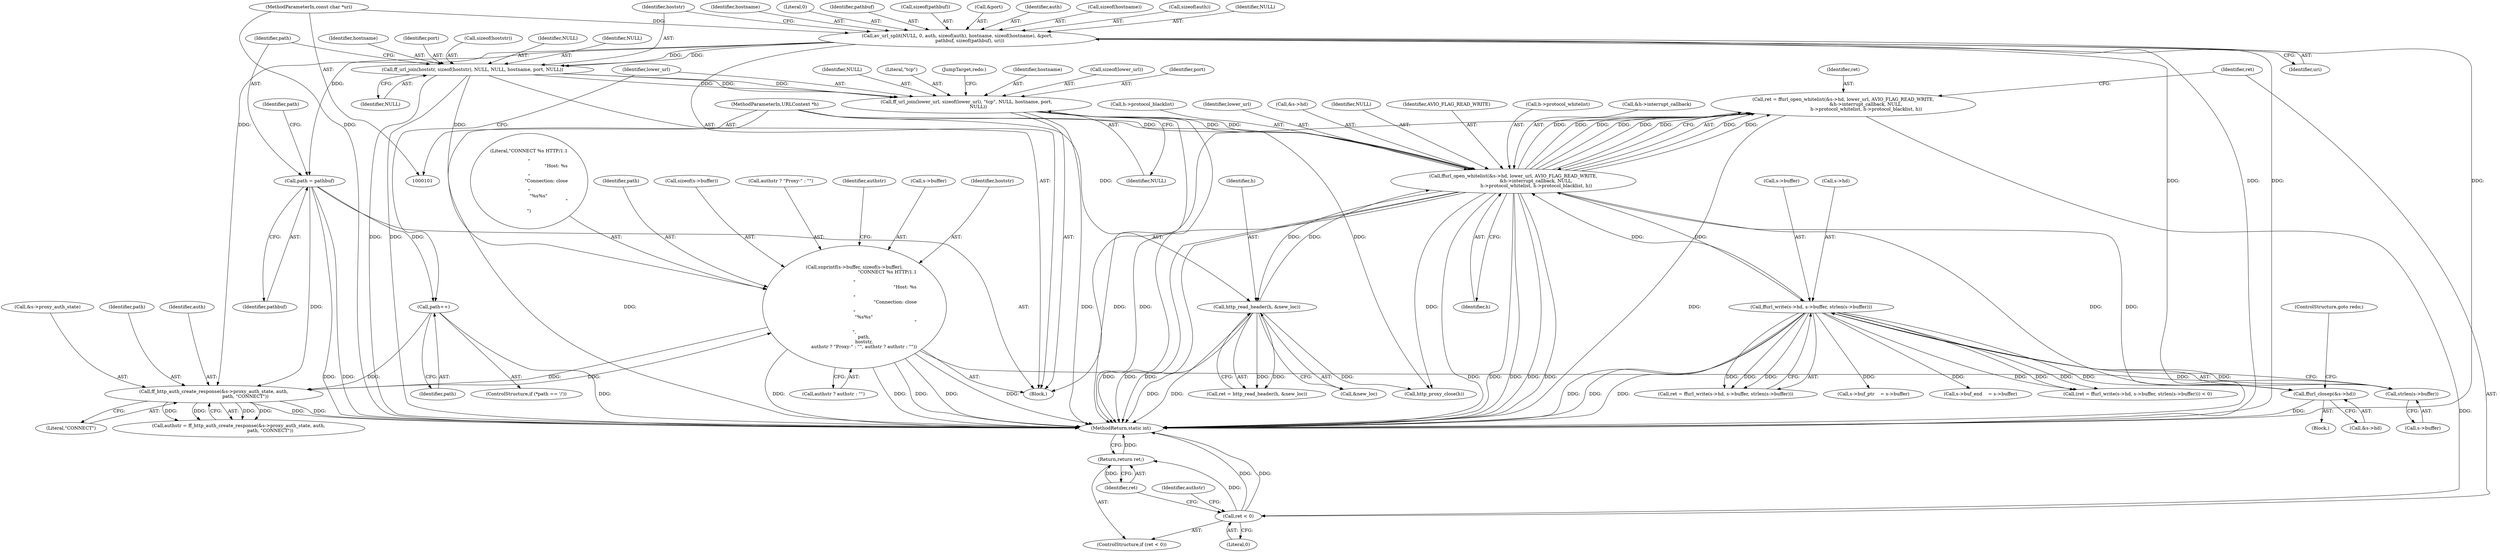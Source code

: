 digraph "0_FFmpeg_2a05c8f813de6f2278827734bf8102291e7484aa_2@API" {
"1000191" [label="(Call,ret = ffurl_open_whitelist(&s->hd, lower_url, AVIO_FLAG_READ_WRITE,\n                               &h->interrupt_callback, NULL,\n                               h->protocol_whitelist, h->protocol_blacklist, h))"];
"1000193" [label="(Call,ffurl_open_whitelist(&s->hd, lower_url, AVIO_FLAG_READ_WRITE,\n                               &h->interrupt_callback, NULL,\n                               h->protocol_whitelist, h->protocol_blacklist, h))"];
"1000254" [label="(Call,ffurl_write(s->hd, s->buffer, strlen(s->buffer)))"];
"1000261" [label="(Call,strlen(s->buffer))"];
"1000228" [label="(Call,snprintf(s->buffer, sizeof(s->buffer),\n             \"CONNECT %s HTTP/1.1\r\n\"\n             \"Host: %s\r\n\"\n             \"Connection: close\r\n\"\n             \"%s%s\"\n             \"\r\n\",\n             path,\n             hoststr,\n             authstr ? \"Proxy-\" : \"\", authstr ? authstr : \"\"))"];
"1000220" [label="(Call,ff_http_auth_create_response(&s->proxy_auth_state, auth,\n                                           path, \"CONNECT\"))"];
"1000147" [label="(Call,av_url_split(NULL, 0, auth, sizeof(auth), hostname, sizeof(hostname), &port,\n                 pathbuf, sizeof(pathbuf), uri))"];
"1000103" [label="(MethodParameterIn,const char *uri)"];
"1000171" [label="(Call,path = pathbuf)"];
"1000179" [label="(Call,path++)"];
"1000162" [label="(Call,ff_url_join(hoststr, sizeof(hoststr), NULL, NULL, hostname, port, NULL))"];
"1000340" [label="(Call,ffurl_closep(&s->hd))"];
"1000181" [label="(Call,ff_url_join(lower_url, sizeof(lower_url), \"tcp\", NULL, hostname, port,\n                NULL))"];
"1000300" [label="(Call,http_read_header(h, &new_loc))"];
"1000102" [label="(MethodParameterIn,URLContext *h)"];
"1000213" [label="(Call,ret < 0)"];
"1000216" [label="(Return,return ret;)"];
"1000258" [label="(Call,s->buffer)"];
"1000251" [label="(Call,(ret = ffurl_write(s->hd, s->buffer, strlen(s->buffer))) < 0)"];
"1000172" [label="(Identifier,path)"];
"1000181" [label="(Call,ff_url_join(lower_url, sizeof(lower_url), \"tcp\", NULL, hostname, port,\n                NULL))"];
"1000170" [label="(Identifier,NULL)"];
"1000228" [label="(Call,snprintf(s->buffer, sizeof(s->buffer),\n             \"CONNECT %s HTTP/1.1\r\n\"\n             \"Host: %s\r\n\"\n             \"Connection: close\r\n\"\n             \"%s%s\"\n             \"\r\n\",\n             path,\n             hoststr,\n             authstr ? \"Proxy-\" : \"\", authstr ? authstr : \"\"))"];
"1000147" [label="(Call,av_url_split(NULL, 0, auth, sizeof(auth), hostname, sizeof(hostname), &port,\n                 pathbuf, sizeof(pathbuf), uri))"];
"1000192" [label="(Identifier,ret)"];
"1000213" [label="(Call,ret < 0)"];
"1000189" [label="(Identifier,NULL)"];
"1000249" [label="(Identifier,authstr)"];
"1000103" [label="(MethodParameterIn,const char *uri)"];
"1000171" [label="(Call,path = pathbuf)"];
"1000298" [label="(Call,ret = http_read_header(h, &new_loc))"];
"1000169" [label="(Identifier,port)"];
"1000174" [label="(ControlStructure,if (*path == '/'))"];
"1000340" [label="(Call,ffurl_closep(&s->hd))"];
"1000220" [label="(Call,ff_http_auth_create_response(&s->proxy_auth_state, auth,\n                                           path, \"CONNECT\"))"];
"1000151" [label="(Call,sizeof(auth))"];
"1000212" [label="(ControlStructure,if (ret < 0))"];
"1000163" [label="(Identifier,hoststr)"];
"1000164" [label="(Call,sizeof(hoststr))"];
"1000186" [label="(Identifier,NULL)"];
"1000300" [label="(Call,http_read_header(h, &new_loc))"];
"1000162" [label="(Call,ff_url_join(hoststr, sizeof(hoststr), NULL, NULL, hostname, port, NULL))"];
"1000221" [label="(Call,&s->proxy_auth_state)"];
"1000182" [label="(Identifier,lower_url)"];
"1000229" [label="(Call,s->buffer)"];
"1000208" [label="(Call,h->protocol_blacklist)"];
"1000226" [label="(Identifier,path)"];
"1000105" [label="(Block,)"];
"1000261" [label="(Call,strlen(s->buffer))"];
"1000198" [label="(Identifier,lower_url)"];
"1000252" [label="(Call,ret = ffurl_write(s->hd, s->buffer, strlen(s->buffer)))"];
"1000363" [label="(Call,http_proxy_close(h))"];
"1000148" [label="(Identifier,NULL)"];
"1000238" [label="(Identifier,hoststr)"];
"1000255" [label="(Call,s->hd)"];
"1000215" [label="(Literal,0)"];
"1000243" [label="(Call,authstr ? authstr : \"\")"];
"1000153" [label="(Identifier,hostname)"];
"1000149" [label="(Literal,0)"];
"1000185" [label="(Literal,\"tcp\")"];
"1000158" [label="(Identifier,pathbuf)"];
"1000166" [label="(Identifier,NULL)"];
"1000191" [label="(Call,ret = ffurl_open_whitelist(&s->hd, lower_url, AVIO_FLAG_READ_WRITE,\n                               &h->interrupt_callback, NULL,\n                               h->protocol_whitelist, h->protocol_blacklist, h))"];
"1000219" [label="(Identifier,authstr)"];
"1000227" [label="(Literal,\"CONNECT\")"];
"1000194" [label="(Call,&s->hd)"];
"1000161" [label="(Identifier,uri)"];
"1000177" [label="(Identifier,path)"];
"1000367" [label="(MethodReturn,static int)"];
"1000341" [label="(Call,&s->hd)"];
"1000236" [label="(Literal,\"CONNECT %s HTTP/1.1\r\n\"\n             \"Host: %s\r\n\"\n             \"Connection: close\r\n\"\n             \"%s%s\"\n             \"\r\n\")"];
"1000159" [label="(Call,sizeof(pathbuf))"];
"1000167" [label="(Identifier,NULL)"];
"1000102" [label="(MethodParameterIn,URLContext *h)"];
"1000190" [label="(JumpTarget,redo:)"];
"1000237" [label="(Identifier,path)"];
"1000187" [label="(Identifier,hostname)"];
"1000183" [label="(Call,sizeof(lower_url))"];
"1000188" [label="(Identifier,port)"];
"1000204" [label="(Identifier,NULL)"];
"1000156" [label="(Call,&port)"];
"1000199" [label="(Identifier,AVIO_FLAG_READ_WRITE)"];
"1000150" [label="(Identifier,auth)"];
"1000345" [label="(ControlStructure,goto redo;)"];
"1000205" [label="(Call,h->protocol_whitelist)"];
"1000232" [label="(Call,sizeof(s->buffer))"];
"1000262" [label="(Call,s->buffer)"];
"1000218" [label="(Call,authstr = ff_http_auth_create_response(&s->proxy_auth_state, auth,\n                                           path, \"CONNECT\"))"];
"1000339" [label="(Block,)"];
"1000154" [label="(Call,sizeof(hostname))"];
"1000267" [label="(Call,s->buf_ptr    = s->buffer)"];
"1000216" [label="(Return,return ret;)"];
"1000179" [label="(Call,path++)"];
"1000302" [label="(Call,&new_loc)"];
"1000217" [label="(Identifier,ret)"];
"1000168" [label="(Identifier,hostname)"];
"1000173" [label="(Identifier,pathbuf)"];
"1000254" [label="(Call,ffurl_write(s->hd, s->buffer, strlen(s->buffer)))"];
"1000225" [label="(Identifier,auth)"];
"1000200" [label="(Call,&h->interrupt_callback)"];
"1000301" [label="(Identifier,h)"];
"1000214" [label="(Identifier,ret)"];
"1000239" [label="(Call,authstr ? \"Proxy-\" : \"\")"];
"1000180" [label="(Identifier,path)"];
"1000211" [label="(Identifier,h)"];
"1000193" [label="(Call,ffurl_open_whitelist(&s->hd, lower_url, AVIO_FLAG_READ_WRITE,\n                               &h->interrupt_callback, NULL,\n                               h->protocol_whitelist, h->protocol_blacklist, h))"];
"1000274" [label="(Call,s->buf_end    = s->buffer)"];
"1000191" -> "1000105"  [label="AST: "];
"1000191" -> "1000193"  [label="CFG: "];
"1000192" -> "1000191"  [label="AST: "];
"1000193" -> "1000191"  [label="AST: "];
"1000214" -> "1000191"  [label="CFG: "];
"1000191" -> "1000367"  [label="DDG: "];
"1000193" -> "1000191"  [label="DDG: "];
"1000193" -> "1000191"  [label="DDG: "];
"1000193" -> "1000191"  [label="DDG: "];
"1000193" -> "1000191"  [label="DDG: "];
"1000193" -> "1000191"  [label="DDG: "];
"1000193" -> "1000191"  [label="DDG: "];
"1000193" -> "1000191"  [label="DDG: "];
"1000193" -> "1000191"  [label="DDG: "];
"1000191" -> "1000213"  [label="DDG: "];
"1000193" -> "1000211"  [label="CFG: "];
"1000194" -> "1000193"  [label="AST: "];
"1000198" -> "1000193"  [label="AST: "];
"1000199" -> "1000193"  [label="AST: "];
"1000200" -> "1000193"  [label="AST: "];
"1000204" -> "1000193"  [label="AST: "];
"1000205" -> "1000193"  [label="AST: "];
"1000208" -> "1000193"  [label="AST: "];
"1000211" -> "1000193"  [label="AST: "];
"1000193" -> "1000367"  [label="DDG: "];
"1000193" -> "1000367"  [label="DDG: "];
"1000193" -> "1000367"  [label="DDG: "];
"1000193" -> "1000367"  [label="DDG: "];
"1000193" -> "1000367"  [label="DDG: "];
"1000193" -> "1000367"  [label="DDG: "];
"1000193" -> "1000367"  [label="DDG: "];
"1000193" -> "1000367"  [label="DDG: "];
"1000254" -> "1000193"  [label="DDG: "];
"1000340" -> "1000193"  [label="DDG: "];
"1000181" -> "1000193"  [label="DDG: "];
"1000181" -> "1000193"  [label="DDG: "];
"1000300" -> "1000193"  [label="DDG: "];
"1000102" -> "1000193"  [label="DDG: "];
"1000193" -> "1000254"  [label="DDG: "];
"1000193" -> "1000300"  [label="DDG: "];
"1000193" -> "1000340"  [label="DDG: "];
"1000193" -> "1000363"  [label="DDG: "];
"1000254" -> "1000252"  [label="AST: "];
"1000254" -> "1000261"  [label="CFG: "];
"1000255" -> "1000254"  [label="AST: "];
"1000258" -> "1000254"  [label="AST: "];
"1000261" -> "1000254"  [label="AST: "];
"1000252" -> "1000254"  [label="CFG: "];
"1000254" -> "1000367"  [label="DDG: "];
"1000254" -> "1000367"  [label="DDG: "];
"1000254" -> "1000367"  [label="DDG: "];
"1000254" -> "1000251"  [label="DDG: "];
"1000254" -> "1000251"  [label="DDG: "];
"1000254" -> "1000251"  [label="DDG: "];
"1000254" -> "1000252"  [label="DDG: "];
"1000254" -> "1000252"  [label="DDG: "];
"1000254" -> "1000252"  [label="DDG: "];
"1000261" -> "1000254"  [label="DDG: "];
"1000254" -> "1000267"  [label="DDG: "];
"1000254" -> "1000274"  [label="DDG: "];
"1000254" -> "1000340"  [label="DDG: "];
"1000261" -> "1000262"  [label="CFG: "];
"1000262" -> "1000261"  [label="AST: "];
"1000228" -> "1000261"  [label="DDG: "];
"1000228" -> "1000105"  [label="AST: "];
"1000228" -> "1000243"  [label="CFG: "];
"1000229" -> "1000228"  [label="AST: "];
"1000232" -> "1000228"  [label="AST: "];
"1000236" -> "1000228"  [label="AST: "];
"1000237" -> "1000228"  [label="AST: "];
"1000238" -> "1000228"  [label="AST: "];
"1000239" -> "1000228"  [label="AST: "];
"1000243" -> "1000228"  [label="AST: "];
"1000249" -> "1000228"  [label="CFG: "];
"1000228" -> "1000367"  [label="DDG: "];
"1000228" -> "1000367"  [label="DDG: "];
"1000228" -> "1000367"  [label="DDG: "];
"1000228" -> "1000367"  [label="DDG: "];
"1000228" -> "1000367"  [label="DDG: "];
"1000228" -> "1000220"  [label="DDG: "];
"1000220" -> "1000228"  [label="DDG: "];
"1000162" -> "1000228"  [label="DDG: "];
"1000220" -> "1000218"  [label="AST: "];
"1000220" -> "1000227"  [label="CFG: "];
"1000221" -> "1000220"  [label="AST: "];
"1000225" -> "1000220"  [label="AST: "];
"1000226" -> "1000220"  [label="AST: "];
"1000227" -> "1000220"  [label="AST: "];
"1000218" -> "1000220"  [label="CFG: "];
"1000220" -> "1000367"  [label="DDG: "];
"1000220" -> "1000367"  [label="DDG: "];
"1000220" -> "1000218"  [label="DDG: "];
"1000220" -> "1000218"  [label="DDG: "];
"1000220" -> "1000218"  [label="DDG: "];
"1000220" -> "1000218"  [label="DDG: "];
"1000147" -> "1000220"  [label="DDG: "];
"1000171" -> "1000220"  [label="DDG: "];
"1000179" -> "1000220"  [label="DDG: "];
"1000147" -> "1000105"  [label="AST: "];
"1000147" -> "1000161"  [label="CFG: "];
"1000148" -> "1000147"  [label="AST: "];
"1000149" -> "1000147"  [label="AST: "];
"1000150" -> "1000147"  [label="AST: "];
"1000151" -> "1000147"  [label="AST: "];
"1000153" -> "1000147"  [label="AST: "];
"1000154" -> "1000147"  [label="AST: "];
"1000156" -> "1000147"  [label="AST: "];
"1000158" -> "1000147"  [label="AST: "];
"1000159" -> "1000147"  [label="AST: "];
"1000161" -> "1000147"  [label="AST: "];
"1000163" -> "1000147"  [label="CFG: "];
"1000147" -> "1000367"  [label="DDG: "];
"1000147" -> "1000367"  [label="DDG: "];
"1000147" -> "1000367"  [label="DDG: "];
"1000147" -> "1000367"  [label="DDG: "];
"1000103" -> "1000147"  [label="DDG: "];
"1000147" -> "1000162"  [label="DDG: "];
"1000147" -> "1000162"  [label="DDG: "];
"1000147" -> "1000171"  [label="DDG: "];
"1000103" -> "1000101"  [label="AST: "];
"1000103" -> "1000367"  [label="DDG: "];
"1000171" -> "1000105"  [label="AST: "];
"1000171" -> "1000173"  [label="CFG: "];
"1000172" -> "1000171"  [label="AST: "];
"1000173" -> "1000171"  [label="AST: "];
"1000177" -> "1000171"  [label="CFG: "];
"1000171" -> "1000367"  [label="DDG: "];
"1000171" -> "1000367"  [label="DDG: "];
"1000171" -> "1000179"  [label="DDG: "];
"1000179" -> "1000174"  [label="AST: "];
"1000179" -> "1000180"  [label="CFG: "];
"1000180" -> "1000179"  [label="AST: "];
"1000182" -> "1000179"  [label="CFG: "];
"1000179" -> "1000367"  [label="DDG: "];
"1000162" -> "1000105"  [label="AST: "];
"1000162" -> "1000170"  [label="CFG: "];
"1000163" -> "1000162"  [label="AST: "];
"1000164" -> "1000162"  [label="AST: "];
"1000166" -> "1000162"  [label="AST: "];
"1000167" -> "1000162"  [label="AST: "];
"1000168" -> "1000162"  [label="AST: "];
"1000169" -> "1000162"  [label="AST: "];
"1000170" -> "1000162"  [label="AST: "];
"1000172" -> "1000162"  [label="CFG: "];
"1000162" -> "1000367"  [label="DDG: "];
"1000162" -> "1000367"  [label="DDG: "];
"1000162" -> "1000181"  [label="DDG: "];
"1000162" -> "1000181"  [label="DDG: "];
"1000162" -> "1000181"  [label="DDG: "];
"1000340" -> "1000339"  [label="AST: "];
"1000340" -> "1000341"  [label="CFG: "];
"1000341" -> "1000340"  [label="AST: "];
"1000345" -> "1000340"  [label="CFG: "];
"1000340" -> "1000367"  [label="DDG: "];
"1000181" -> "1000105"  [label="AST: "];
"1000181" -> "1000189"  [label="CFG: "];
"1000182" -> "1000181"  [label="AST: "];
"1000183" -> "1000181"  [label="AST: "];
"1000185" -> "1000181"  [label="AST: "];
"1000186" -> "1000181"  [label="AST: "];
"1000187" -> "1000181"  [label="AST: "];
"1000188" -> "1000181"  [label="AST: "];
"1000189" -> "1000181"  [label="AST: "];
"1000190" -> "1000181"  [label="CFG: "];
"1000181" -> "1000367"  [label="DDG: "];
"1000181" -> "1000367"  [label="DDG: "];
"1000181" -> "1000367"  [label="DDG: "];
"1000300" -> "1000298"  [label="AST: "];
"1000300" -> "1000302"  [label="CFG: "];
"1000301" -> "1000300"  [label="AST: "];
"1000302" -> "1000300"  [label="AST: "];
"1000298" -> "1000300"  [label="CFG: "];
"1000300" -> "1000367"  [label="DDG: "];
"1000300" -> "1000367"  [label="DDG: "];
"1000300" -> "1000298"  [label="DDG: "];
"1000300" -> "1000298"  [label="DDG: "];
"1000102" -> "1000300"  [label="DDG: "];
"1000300" -> "1000363"  [label="DDG: "];
"1000102" -> "1000101"  [label="AST: "];
"1000102" -> "1000367"  [label="DDG: "];
"1000102" -> "1000363"  [label="DDG: "];
"1000213" -> "1000212"  [label="AST: "];
"1000213" -> "1000215"  [label="CFG: "];
"1000214" -> "1000213"  [label="AST: "];
"1000215" -> "1000213"  [label="AST: "];
"1000217" -> "1000213"  [label="CFG: "];
"1000219" -> "1000213"  [label="CFG: "];
"1000213" -> "1000367"  [label="DDG: "];
"1000213" -> "1000367"  [label="DDG: "];
"1000213" -> "1000216"  [label="DDG: "];
"1000216" -> "1000212"  [label="AST: "];
"1000216" -> "1000217"  [label="CFG: "];
"1000217" -> "1000216"  [label="AST: "];
"1000367" -> "1000216"  [label="CFG: "];
"1000216" -> "1000367"  [label="DDG: "];
"1000217" -> "1000216"  [label="DDG: "];
}
